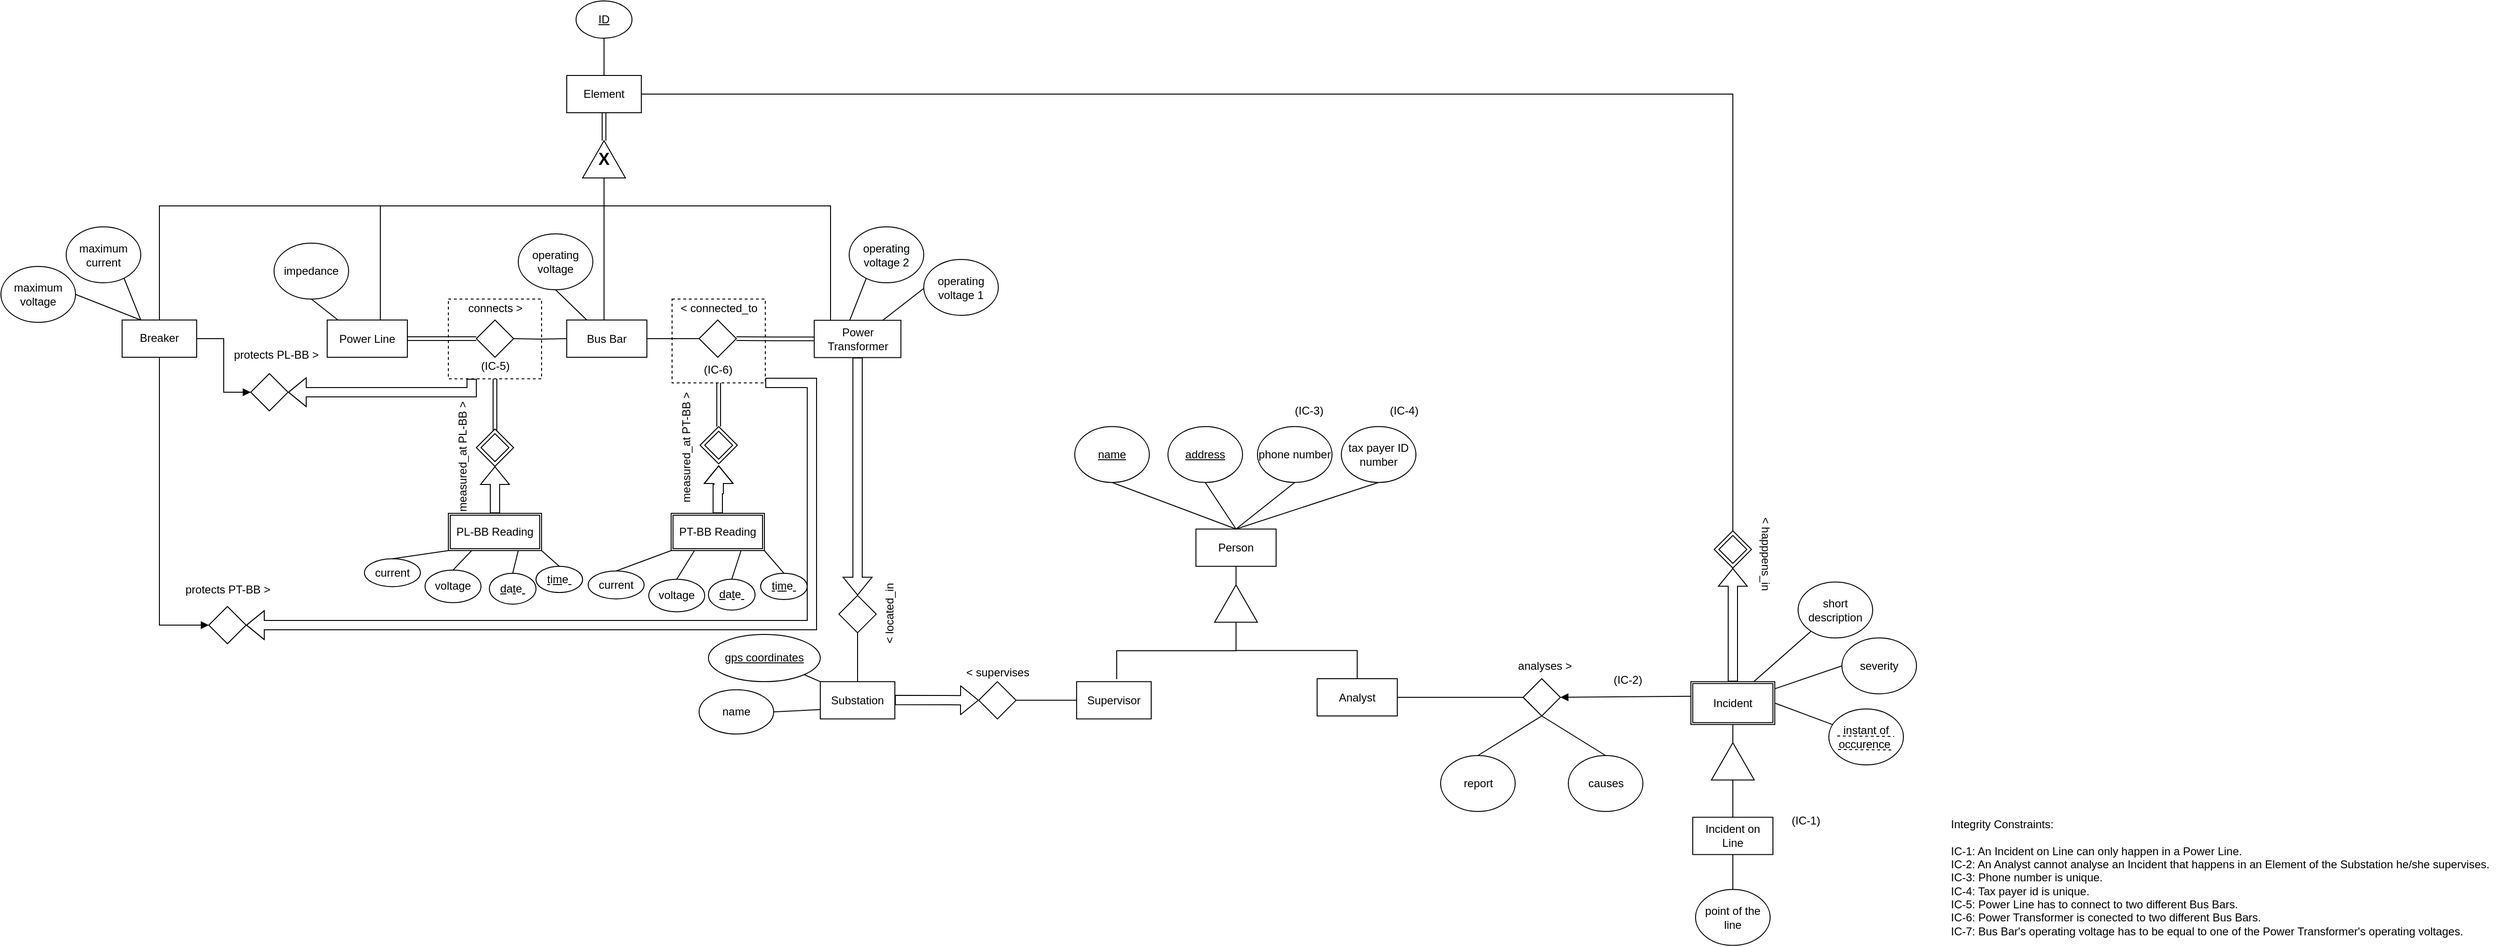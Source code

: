 <mxfile version="13.8.0" type="github">
  <diagram id="Y0KxQUBkyKEq2muDvGOm" name="Page-1">
    <mxGraphModel dx="1479" dy="364" grid="1" gridSize="10" guides="1" tooltips="1" connect="1" arrows="1" fold="1" page="1" pageScale="1" pageWidth="827" pageHeight="1169" math="0" shadow="0">
      <root>
        <mxCell id="0" />
        <mxCell id="1" parent="0" />
        <mxCell id="a2J0Nc1vYzjpuzIybUrS-55" value="" style="rounded=0;whiteSpace=wrap;html=1;dashed=1;fillColor=none;" parent="1" vertex="1">
          <mxGeometry x="230" y="380" width="100" height="85.62" as="geometry" />
        </mxCell>
        <mxCell id="a2J0Nc1vYzjpuzIybUrS-59" value="" style="rounded=0;whiteSpace=wrap;html=1;dashed=1;fillColor=none;" parent="1" vertex="1">
          <mxGeometry x="470" y="380" width="100" height="90" as="geometry" />
        </mxCell>
        <mxCell id="L2RW_gPPLHdNKHFFvyPd-22" style="edgeStyle=orthogonalEdgeStyle;rounded=0;orthogonalLoop=1;jettySize=auto;html=1;exitX=0.5;exitY=0;exitDx=0;exitDy=0;entryX=0;entryY=0.5;entryDx=0;entryDy=0;endArrow=none;endFill=0;" parent="1" source="L2RW_gPPLHdNKHFFvyPd-1" target="L2RW_gPPLHdNKHFFvyPd-8" edge="1">
          <mxGeometry relative="1" as="geometry">
            <Array as="points">
              <mxPoint x="157" y="403" />
              <mxPoint x="157" y="280" />
              <mxPoint x="397" y="280" />
            </Array>
          </mxGeometry>
        </mxCell>
        <mxCell id="VgiTeiBnJK4wXTCUt1GZ-3" style="rounded=0;orthogonalLoop=1;jettySize=auto;html=1;exitX=0.25;exitY=0;exitDx=0;exitDy=0;entryX=0.5;entryY=1;entryDx=0;entryDy=0;endArrow=none;endFill=0;" parent="1" source="a2J0Nc1vYzjpuzIybUrS-7" target="L2RW_gPPLHdNKHFFvyPd-5" edge="1">
          <mxGeometry relative="1" as="geometry">
            <mxPoint x="443.5" y="397.5" as="sourcePoint" />
          </mxGeometry>
        </mxCell>
        <mxCell id="L2RW_gPPLHdNKHFFvyPd-1" value="Power Line" style="rounded=0;whiteSpace=wrap;html=1;" parent="1" vertex="1">
          <mxGeometry x="100" y="402.5" width="86" height="40" as="geometry" />
        </mxCell>
        <mxCell id="L2RW_gPPLHdNKHFFvyPd-21" style="edgeStyle=orthogonalEdgeStyle;rounded=0;orthogonalLoop=1;jettySize=auto;html=1;exitX=0.5;exitY=0;exitDx=0;exitDy=0;entryX=0;entryY=0.5;entryDx=0;entryDy=0;endArrow=none;endFill=0;" parent="1" target="L2RW_gPPLHdNKHFFvyPd-8" edge="1">
          <mxGeometry relative="1" as="geometry">
            <Array as="points">
              <mxPoint x="397" y="405" />
            </Array>
            <mxPoint x="397" y="402.5" as="sourcePoint" />
          </mxGeometry>
        </mxCell>
        <mxCell id="L2RW_gPPLHdNKHFFvyPd-28" style="rounded=0;orthogonalLoop=1;jettySize=auto;html=1;exitX=0.136;exitY=0.004;exitDx=0;exitDy=0;entryX=0.5;entryY=1;entryDx=0;entryDy=0;endArrow=none;endFill=0;exitPerimeter=0;" parent="1" source="L2RW_gPPLHdNKHFFvyPd-1" target="L2RW_gPPLHdNKHFFvyPd-4" edge="1">
          <mxGeometry relative="1" as="geometry">
            <mxPoint x="127" y="402.49" as="sourcePoint" />
          </mxGeometry>
        </mxCell>
        <mxCell id="a2J0Nc1vYzjpuzIybUrS-54" style="edgeStyle=orthogonalEdgeStyle;rounded=0;orthogonalLoop=1;jettySize=auto;html=1;exitX=0;exitY=0.5;exitDx=0;exitDy=0;entryX=1;entryY=0.5;entryDx=0;entryDy=0;endArrow=none;endFill=0;startArrow=none;startFill=0;" parent="1" target="sUP068O2RiSsUyLgRWOE-22" edge="1">
          <mxGeometry relative="1" as="geometry">
            <mxPoint x="357" y="422.5" as="sourcePoint" />
          </mxGeometry>
        </mxCell>
        <mxCell id="L2RW_gPPLHdNKHFFvyPd-23" style="edgeStyle=orthogonalEdgeStyle;rounded=0;orthogonalLoop=1;jettySize=auto;html=1;entryX=0;entryY=0.5;entryDx=0;entryDy=0;endArrow=none;endFill=0;" parent="1" target="L2RW_gPPLHdNKHFFvyPd-8" edge="1">
          <mxGeometry relative="1" as="geometry">
            <Array as="points">
              <mxPoint x="640" y="403" />
              <mxPoint x="640" y="280" />
              <mxPoint x="397" y="280" />
            </Array>
            <mxPoint x="640" y="390" as="sourcePoint" />
          </mxGeometry>
        </mxCell>
        <mxCell id="L2RW_gPPLHdNKHFFvyPd-30" style="rounded=0;orthogonalLoop=1;jettySize=auto;html=1;exitX=0.5;exitY=1;exitDx=0;exitDy=0;entryX=0.5;entryY=0;entryDx=0;entryDy=0;endArrow=none;endFill=0;" parent="1" target="L2RW_gPPLHdNKHFFvyPd-6" edge="1">
          <mxGeometry relative="1" as="geometry">
            <mxPoint x="645" y="442.5" as="sourcePoint" />
          </mxGeometry>
        </mxCell>
        <mxCell id="L2RW_gPPLHdNKHFFvyPd-31" style="rounded=0;orthogonalLoop=1;jettySize=auto;html=1;exitX=0.5;exitY=1;exitDx=0;exitDy=0;entryX=0.5;entryY=0;entryDx=0;entryDy=0;endArrow=none;endFill=0;" parent="1" target="L2RW_gPPLHdNKHFFvyPd-7" edge="1">
          <mxGeometry relative="1" as="geometry">
            <mxPoint x="645" y="442.5" as="sourcePoint" />
          </mxGeometry>
        </mxCell>
        <mxCell id="L2RW_gPPLHdNKHFFvyPd-4" value="impedance" style="ellipse;whiteSpace=wrap;html=1;" parent="1" vertex="1">
          <mxGeometry x="43" y="320" width="80" height="60" as="geometry" />
        </mxCell>
        <mxCell id="L2RW_gPPLHdNKHFFvyPd-5" value="operating voltage" style="ellipse;whiteSpace=wrap;html=1;" parent="1" vertex="1">
          <mxGeometry x="305" y="310" width="80" height="60" as="geometry" />
        </mxCell>
        <mxCell id="L2RW_gPPLHdNKHFFvyPd-6" value="operating voltage 1" style="ellipse;whiteSpace=wrap;html=1;" parent="1" vertex="1">
          <mxGeometry x="740" y="337.5" width="80" height="60" as="geometry" />
        </mxCell>
        <mxCell id="L2RW_gPPLHdNKHFFvyPd-7" value="&lt;span style=&quot;color: rgb(0 , 0 , 0) ; font-family: &amp;#34;helvetica&amp;#34; ; font-size: 12px ; font-style: normal ; font-weight: 400 ; letter-spacing: normal ; text-align: center ; text-indent: 0px ; text-transform: none ; word-spacing: 0px ; background-color: rgb(248 , 249 , 250) ; display: inline ; float: none&quot;&gt;operating voltage 2&lt;br&gt;&lt;/span&gt;" style="ellipse;whiteSpace=wrap;html=1;" parent="1" vertex="1">
          <mxGeometry x="660" y="302.5" width="80" height="60" as="geometry" />
        </mxCell>
        <mxCell id="L2RW_gPPLHdNKHFFvyPd-25" style="edgeStyle=orthogonalEdgeStyle;rounded=0;orthogonalLoop=1;jettySize=auto;html=1;exitX=1;exitY=0.5;exitDx=0;exitDy=0;entryX=0.5;entryY=1;entryDx=0;entryDy=0;endArrow=none;endFill=0;shape=link;" parent="1" source="L2RW_gPPLHdNKHFFvyPd-8" target="L2RW_gPPLHdNKHFFvyPd-24" edge="1">
          <mxGeometry relative="1" as="geometry" />
        </mxCell>
        <mxCell id="L2RW_gPPLHdNKHFFvyPd-8" value="&lt;b&gt;&lt;font style=&quot;font-size: 18px&quot;&gt;X&lt;/font&gt;&lt;/b&gt;" style="triangle;whiteSpace=wrap;html=1;direction=north;" parent="1" vertex="1">
          <mxGeometry x="374" y="210" width="46" height="40" as="geometry" />
        </mxCell>
        <mxCell id="L2RW_gPPLHdNKHFFvyPd-27" style="edgeStyle=orthogonalEdgeStyle;rounded=0;orthogonalLoop=1;jettySize=auto;html=1;exitX=0.5;exitY=0;exitDx=0;exitDy=0;entryX=0.5;entryY=1;entryDx=0;entryDy=0;endArrow=none;endFill=0;" parent="1" source="L2RW_gPPLHdNKHFFvyPd-24" target="L2RW_gPPLHdNKHFFvyPd-26" edge="1">
          <mxGeometry relative="1" as="geometry" />
        </mxCell>
        <mxCell id="q2oULeBiIMyMmIxV7hVm-10" style="edgeStyle=orthogonalEdgeStyle;rounded=0;orthogonalLoop=1;jettySize=auto;html=1;endArrow=none;endFill=0;exitX=1;exitY=0.5;exitDx=0;exitDy=0;entryX=0.5;entryY=0;entryDx=0;entryDy=0;" parent="1" source="L2RW_gPPLHdNKHFFvyPd-24" target="i0ntEIKi_8kebWYaH0-n-48" edge="1">
          <mxGeometry relative="1" as="geometry">
            <mxPoint x="1608" y="590" as="targetPoint" />
            <mxPoint x="1255" y="50" as="sourcePoint" />
            <Array as="points">
              <mxPoint x="1608" y="160" />
            </Array>
          </mxGeometry>
        </mxCell>
        <mxCell id="L2RW_gPPLHdNKHFFvyPd-24" value="Element" style="rounded=0;whiteSpace=wrap;html=1;" parent="1" vertex="1">
          <mxGeometry x="357" y="140" width="80" height="40" as="geometry" />
        </mxCell>
        <mxCell id="L2RW_gPPLHdNKHFFvyPd-26" value="&lt;u&gt;ID&lt;/u&gt;" style="ellipse;whiteSpace=wrap;html=1;" parent="1" vertex="1">
          <mxGeometry x="367" y="60" width="60" height="40" as="geometry" />
        </mxCell>
        <mxCell id="L2RW_gPPLHdNKHFFvyPd-34" style="edgeStyle=orthogonalEdgeStyle;rounded=0;orthogonalLoop=1;jettySize=auto;html=1;exitX=0.5;exitY=0;exitDx=0;exitDy=0;entryX=0;entryY=0.5;entryDx=0;entryDy=0;endArrow=none;endFill=0;" parent="1" source="L2RW_gPPLHdNKHFFvyPd-32" target="L2RW_gPPLHdNKHFFvyPd-8" edge="1">
          <mxGeometry relative="1" as="geometry">
            <Array as="points">
              <mxPoint x="-80" y="280" />
              <mxPoint x="397" y="280" />
            </Array>
          </mxGeometry>
        </mxCell>
        <mxCell id="L2RW_gPPLHdNKHFFvyPd-32" value="Breaker" style="rounded=0;whiteSpace=wrap;html=1;" parent="1" vertex="1">
          <mxGeometry x="-120" y="402.49" width="80" height="40" as="geometry" />
        </mxCell>
        <mxCell id="L2RW_gPPLHdNKHFFvyPd-38" style="rounded=0;jumpStyle=none;orthogonalLoop=1;jettySize=auto;html=1;exitX=1;exitY=0.5;exitDx=0;exitDy=0;entryX=0.25;entryY=0;entryDx=0;entryDy=0;endArrow=none;endFill=0;" parent="1" source="L2RW_gPPLHdNKHFFvyPd-35" target="L2RW_gPPLHdNKHFFvyPd-32" edge="1">
          <mxGeometry relative="1" as="geometry" />
        </mxCell>
        <mxCell id="L2RW_gPPLHdNKHFFvyPd-35" value="maximum voltage" style="ellipse;whiteSpace=wrap;html=1;" parent="1" vertex="1">
          <mxGeometry x="-250" y="345" width="80" height="60" as="geometry" />
        </mxCell>
        <mxCell id="L2RW_gPPLHdNKHFFvyPd-37" style="orthogonalLoop=1;jettySize=auto;html=1;exitX=0.5;exitY=0;exitDx=0;exitDy=0;entryX=0.25;entryY=0;entryDx=0;entryDy=0;endArrow=none;endFill=0;jumpStyle=none;rounded=0;" parent="1" source="L2RW_gPPLHdNKHFFvyPd-36" target="L2RW_gPPLHdNKHFFvyPd-32" edge="1">
          <mxGeometry relative="1" as="geometry" />
        </mxCell>
        <mxCell id="L2RW_gPPLHdNKHFFvyPd-36" value="maximum current" style="ellipse;whiteSpace=wrap;html=1;" parent="1" vertex="1">
          <mxGeometry x="-180" y="302.5" width="80" height="60" as="geometry" />
        </mxCell>
        <mxCell id="a2J0Nc1vYzjpuzIybUrS-136" style="edgeStyle=none;rounded=0;jumpSize=10;orthogonalLoop=1;jettySize=auto;html=1;exitX=0;exitY=0.5;exitDx=0;exitDy=0;entryX=1;entryY=0.5;entryDx=0;entryDy=0;startArrow=none;startFill=0;endArrow=none;endFill=0;strokeWidth=1;fillColor=none;" parent="1" source="L2RW_gPPLHdNKHFFvyPd-39" target="L2RW_gPPLHdNKHFFvyPd-66" edge="1">
          <mxGeometry relative="1" as="geometry" />
        </mxCell>
        <mxCell id="L2RW_gPPLHdNKHFFvyPd-39" value="Supervisor" style="rounded=0;whiteSpace=wrap;html=1;" parent="1" vertex="1">
          <mxGeometry x="904" y="790.67" width="80" height="40" as="geometry" />
        </mxCell>
        <mxCell id="L2RW_gPPLHdNKHFFvyPd-42" value="Person" style="rounded=0;whiteSpace=wrap;html=1;" parent="1" vertex="1">
          <mxGeometry x="1032" y="626.87" width="86" height="40" as="geometry" />
        </mxCell>
        <mxCell id="L2RW_gPPLHdNKHFFvyPd-47" style="rounded=0;jumpStyle=none;orthogonalLoop=1;jettySize=auto;html=1;exitX=0.5;exitY=1;exitDx=0;exitDy=0;entryX=0.5;entryY=0;entryDx=0;entryDy=0;endArrow=none;endFill=0;" parent="1" source="L2RW_gPPLHdNKHFFvyPd-43" target="L2RW_gPPLHdNKHFFvyPd-42" edge="1">
          <mxGeometry relative="1" as="geometry" />
        </mxCell>
        <mxCell id="L2RW_gPPLHdNKHFFvyPd-43" value="&lt;u&gt;name&lt;/u&gt;" style="ellipse;whiteSpace=wrap;html=1;" parent="1" vertex="1">
          <mxGeometry x="902" y="516.87" width="80" height="60" as="geometry" />
        </mxCell>
        <mxCell id="L2RW_gPPLHdNKHFFvyPd-48" style="rounded=0;jumpStyle=none;orthogonalLoop=1;jettySize=auto;html=1;exitX=0.5;exitY=1;exitDx=0;exitDy=0;entryX=0.5;entryY=0;entryDx=0;entryDy=0;endArrow=none;endFill=0;" parent="1" source="L2RW_gPPLHdNKHFFvyPd-44" target="L2RW_gPPLHdNKHFFvyPd-42" edge="1">
          <mxGeometry relative="1" as="geometry" />
        </mxCell>
        <mxCell id="L2RW_gPPLHdNKHFFvyPd-44" value="&lt;u&gt;address&lt;/u&gt;" style="ellipse;whiteSpace=wrap;html=1;" parent="1" vertex="1">
          <mxGeometry x="1002" y="516.87" width="80" height="60" as="geometry" />
        </mxCell>
        <mxCell id="L2RW_gPPLHdNKHFFvyPd-50" style="rounded=0;jumpStyle=none;orthogonalLoop=1;jettySize=auto;html=1;exitX=0.5;exitY=1;exitDx=0;exitDy=0;entryX=0.5;entryY=0;entryDx=0;entryDy=0;endArrow=none;endFill=0;" parent="1" source="L2RW_gPPLHdNKHFFvyPd-45" target="L2RW_gPPLHdNKHFFvyPd-42" edge="1">
          <mxGeometry relative="1" as="geometry" />
        </mxCell>
        <mxCell id="L2RW_gPPLHdNKHFFvyPd-45" value="phone number" style="ellipse;whiteSpace=wrap;html=1;" parent="1" vertex="1">
          <mxGeometry x="1098" y="516.87" width="80" height="60" as="geometry" />
        </mxCell>
        <mxCell id="L2RW_gPPLHdNKHFFvyPd-51" style="rounded=0;jumpStyle=none;orthogonalLoop=1;jettySize=auto;html=1;exitX=0.5;exitY=1;exitDx=0;exitDy=0;entryX=0.5;entryY=0;entryDx=0;entryDy=0;endArrow=none;endFill=0;" parent="1" source="L2RW_gPPLHdNKHFFvyPd-46" target="L2RW_gPPLHdNKHFFvyPd-42" edge="1">
          <mxGeometry relative="1" as="geometry" />
        </mxCell>
        <mxCell id="L2RW_gPPLHdNKHFFvyPd-46" value="tax payer ID number" style="ellipse;whiteSpace=wrap;html=1;" parent="1" vertex="1">
          <mxGeometry x="1188" y="516.87" width="80" height="60" as="geometry" />
        </mxCell>
        <mxCell id="L2RW_gPPLHdNKHFFvyPd-60" style="edgeStyle=orthogonalEdgeStyle;rounded=0;jumpStyle=none;orthogonalLoop=1;jettySize=auto;html=1;entryX=0;entryY=0.5;entryDx=0;entryDy=0;endArrow=none;endFill=0;" parent="1" target="L2RW_gPPLHdNKHFFvyPd-59" edge="1">
          <mxGeometry relative="1" as="geometry">
            <mxPoint x="947" y="788" as="sourcePoint" />
            <Array as="points">
              <mxPoint x="947" y="787.5" />
              <mxPoint x="947" y="757.5" />
              <mxPoint x="1075" y="757.5" />
            </Array>
          </mxGeometry>
        </mxCell>
        <mxCell id="a2J0Nc1vYzjpuzIybUrS-153" style="edgeStyle=none;rounded=0;jumpSize=10;orthogonalLoop=1;jettySize=auto;html=1;exitX=1;exitY=0.5;exitDx=0;exitDy=0;entryX=0;entryY=0.5;entryDx=0;entryDy=0;startArrow=none;startFill=0;endArrow=none;endFill=0;strokeWidth=1;fillColor=none;" parent="1" source="L2RW_gPPLHdNKHFFvyPd-56" target="EDN94cZxPP0RlWnuWc6e-1" edge="1">
          <mxGeometry relative="1" as="geometry" />
        </mxCell>
        <mxCell id="L2RW_gPPLHdNKHFFvyPd-56" value="Analyst" style="rounded=0;whiteSpace=wrap;html=1;" parent="1" vertex="1">
          <mxGeometry x="1162" y="787.5" width="86" height="40" as="geometry" />
        </mxCell>
        <mxCell id="L2RW_gPPLHdNKHFFvyPd-62" style="edgeStyle=orthogonalEdgeStyle;rounded=0;jumpStyle=none;orthogonalLoop=1;jettySize=auto;html=1;exitX=0;exitY=0.5;exitDx=0;exitDy=0;entryX=0.5;entryY=0;entryDx=0;entryDy=0;endArrow=none;endFill=0;" parent="1" source="L2RW_gPPLHdNKHFFvyPd-59" target="L2RW_gPPLHdNKHFFvyPd-56" edge="1">
          <mxGeometry relative="1" as="geometry" />
        </mxCell>
        <mxCell id="L2RW_gPPLHdNKHFFvyPd-63" style="edgeStyle=orthogonalEdgeStyle;rounded=0;jumpStyle=none;orthogonalLoop=1;jettySize=auto;html=1;exitX=1;exitY=0.5;exitDx=0;exitDy=0;entryX=0.5;entryY=1;entryDx=0;entryDy=0;endArrow=none;endFill=0;" parent="1" source="L2RW_gPPLHdNKHFFvyPd-59" target="L2RW_gPPLHdNKHFFvyPd-42" edge="1">
          <mxGeometry relative="1" as="geometry" />
        </mxCell>
        <mxCell id="L2RW_gPPLHdNKHFFvyPd-59" value="" style="triangle;whiteSpace=wrap;html=1;direction=north;" parent="1" vertex="1">
          <mxGeometry x="1052" y="686.87" width="46" height="40" as="geometry" />
        </mxCell>
        <mxCell id="L2RW_gPPLHdNKHFFvyPd-66" value="" style="rhombus;whiteSpace=wrap;html=1;" parent="1" vertex="1">
          <mxGeometry x="799" y="790.67" width="40" height="40" as="geometry" />
        </mxCell>
        <mxCell id="a2J0Nc1vYzjpuzIybUrS-159" value="" style="edgeStyle=none;rounded=0;jumpSize=10;orthogonalLoop=1;jettySize=auto;html=1;startArrow=none;startFill=0;endArrow=none;endFill=0;strokeWidth=1;fillColor=none;exitX=0.75;exitY=0;exitDx=0;exitDy=0;" parent="1" source="dva9v5aQtzbPUR5y3_-g-8" target="q2oULeBiIMyMmIxV7hVm-17" edge="1">
          <mxGeometry relative="1" as="geometry">
            <mxPoint x="1631.831" y="786.25" as="sourcePoint" />
          </mxGeometry>
        </mxCell>
        <mxCell id="q2oULeBiIMyMmIxV7hVm-12" style="edgeStyle=orthogonalEdgeStyle;rounded=0;orthogonalLoop=1;jettySize=auto;html=1;endArrow=none;endFill=0;entryX=0.5;entryY=0;entryDx=0;entryDy=0;shape=flexArrow;startArrow=block;exitX=0.5;exitY=1;exitDx=0;exitDy=0;" parent="1" source="i0ntEIKi_8kebWYaH0-n-48" target="dva9v5aQtzbPUR5y3_-g-8" edge="1">
          <mxGeometry relative="1" as="geometry">
            <mxPoint x="1608.0" y="786.25" as="targetPoint" />
            <mxPoint x="1608" y="690" as="sourcePoint" />
          </mxGeometry>
        </mxCell>
        <mxCell id="q2oULeBiIMyMmIxV7hVm-13" value="&amp;lt; happpens_in" style="text;html=1;strokeColor=none;fillColor=none;align=center;verticalAlign=middle;whiteSpace=wrap;rounded=0;rotation=90;" parent="1" vertex="1">
          <mxGeometry x="1601" y="643.75" width="84" height="20" as="geometry" />
        </mxCell>
        <mxCell id="a2J0Nc1vYzjpuzIybUrS-158" value="" style="edgeStyle=none;rounded=0;jumpSize=10;orthogonalLoop=1;jettySize=auto;html=1;startArrow=none;startFill=0;endArrow=none;endFill=0;strokeWidth=1;fillColor=none;entryX=1;entryY=0.5;entryDx=0;entryDy=0;" parent="1" source="q2oULeBiIMyMmIxV7hVm-14" target="dva9v5aQtzbPUR5y3_-g-8" edge="1">
          <mxGeometry relative="1" as="geometry">
            <mxPoint x="1651" y="817.526" as="targetPoint" />
          </mxGeometry>
        </mxCell>
        <mxCell id="q2oULeBiIMyMmIxV7hVm-14" value="&lt;span&gt;i&lt;/span&gt;n&lt;span&gt;s&lt;/span&gt;t&lt;span&gt;a&lt;/span&gt;n&lt;span&gt;t&lt;/span&gt; &lt;span&gt;o&lt;/span&gt;f&lt;span&gt; &lt;/span&gt;o&lt;span&gt;c&lt;/span&gt;c&lt;span&gt;u&lt;/span&gt;r&lt;span&gt;e&lt;/span&gt;n&lt;span&gt;c&lt;/span&gt;e&lt;span&gt;&amp;nbsp;&lt;/span&gt;" style="ellipse;whiteSpace=wrap;html=1;fontStyle=0" parent="1" vertex="1">
          <mxGeometry x="1711" y="820" width="80" height="60" as="geometry" />
        </mxCell>
        <mxCell id="q2oULeBiIMyMmIxV7hVm-19" style="edgeStyle=none;rounded=0;orthogonalLoop=1;jettySize=auto;html=1;exitX=0;exitY=0.5;exitDx=0;exitDy=0;endArrow=none;endFill=0;" parent="1" source="q2oULeBiIMyMmIxV7hVm-16" target="dva9v5aQtzbPUR5y3_-g-8" edge="1">
          <mxGeometry relative="1" as="geometry">
            <mxPoint x="1651" y="806.25" as="targetPoint" />
          </mxGeometry>
        </mxCell>
        <mxCell id="q2oULeBiIMyMmIxV7hVm-16" value="severity" style="ellipse;whiteSpace=wrap;html=1;fontStyle=0" parent="1" vertex="1">
          <mxGeometry x="1725" y="743.75" width="80" height="60" as="geometry" />
        </mxCell>
        <mxCell id="q2oULeBiIMyMmIxV7hVm-17" value="short description" style="ellipse;whiteSpace=wrap;html=1;fontStyle=0" parent="1" vertex="1">
          <mxGeometry x="1678" y="683.75" width="80" height="60" as="geometry" />
        </mxCell>
        <mxCell id="EDN94cZxPP0RlWnuWc6e-15" style="edgeStyle=none;rounded=0;orthogonalLoop=1;jettySize=auto;html=1;exitX=0.5;exitY=0;exitDx=0;exitDy=0;entryX=0.5;entryY=1;entryDx=0;entryDy=0;startArrow=none;startFill=0;endArrow=none;endFill=0;" parent="1" source="EDN94cZxPP0RlWnuWc6e-12" target="EDN94cZxPP0RlWnuWc6e-1" edge="1">
          <mxGeometry relative="1" as="geometry">
            <mxPoint x="1403.0" y="827.5" as="targetPoint" />
          </mxGeometry>
        </mxCell>
        <mxCell id="EDN94cZxPP0RlWnuWc6e-12" value="causes" style="ellipse;whiteSpace=wrap;html=1;" parent="1" vertex="1">
          <mxGeometry x="1431.5" y="870" width="80" height="60" as="geometry" />
        </mxCell>
        <mxCell id="EDN94cZxPP0RlWnuWc6e-14" style="rounded=0;orthogonalLoop=1;jettySize=auto;html=1;exitX=0.5;exitY=0;exitDx=0;exitDy=0;entryX=0.5;entryY=1;entryDx=0;entryDy=0;startArrow=none;startFill=0;endArrow=none;endFill=0;" parent="1" source="EDN94cZxPP0RlWnuWc6e-13" target="EDN94cZxPP0RlWnuWc6e-1" edge="1">
          <mxGeometry relative="1" as="geometry">
            <mxPoint x="1403.0" y="827.5" as="targetPoint" />
          </mxGeometry>
        </mxCell>
        <mxCell id="EDN94cZxPP0RlWnuWc6e-13" value="report" style="ellipse;whiteSpace=wrap;html=1;" parent="1" vertex="1">
          <mxGeometry x="1294.5" y="870" width="80" height="60" as="geometry" />
        </mxCell>
        <mxCell id="sUP068O2RiSsUyLgRWOE-52" style="edgeStyle=orthogonalEdgeStyle;rounded=0;orthogonalLoop=1;jettySize=auto;html=1;exitX=1;exitY=0.5;exitDx=0;exitDy=0;entryX=0.5;entryY=1;entryDx=0;entryDy=0;endArrow=none;endFill=0;" parent="1" source="sUP068O2RiSsUyLgRWOE-51" target="dva9v5aQtzbPUR5y3_-g-8" edge="1">
          <mxGeometry relative="1" as="geometry">
            <Array as="points" />
            <mxPoint x="1608.0" y="826.25" as="targetPoint" />
          </mxGeometry>
        </mxCell>
        <mxCell id="sUP068O2RiSsUyLgRWOE-54" style="edgeStyle=orthogonalEdgeStyle;rounded=0;orthogonalLoop=1;jettySize=auto;html=1;exitX=0;exitY=0.5;exitDx=0;exitDy=0;entryX=0.5;entryY=0;entryDx=0;entryDy=0;endArrow=none;endFill=0;" parent="1" source="sUP068O2RiSsUyLgRWOE-51" target="sUP068O2RiSsUyLgRWOE-53" edge="1">
          <mxGeometry relative="1" as="geometry" />
        </mxCell>
        <mxCell id="sUP068O2RiSsUyLgRWOE-51" value="" style="triangle;whiteSpace=wrap;html=1;direction=north;" parent="1" vertex="1">
          <mxGeometry x="1585" y="856.25" width="46" height="40" as="geometry" />
        </mxCell>
        <mxCell id="sUP068O2RiSsUyLgRWOE-53" value="Incident on Line" style="rounded=0;whiteSpace=wrap;html=1;" parent="1" vertex="1">
          <mxGeometry x="1565" y="936.25" width="86" height="40" as="geometry" />
        </mxCell>
        <mxCell id="sUP068O2RiSsUyLgRWOE-56" style="edgeStyle=orthogonalEdgeStyle;rounded=0;orthogonalLoop=1;jettySize=auto;html=1;exitX=0.5;exitY=0;exitDx=0;exitDy=0;entryX=0.5;entryY=1;entryDx=0;entryDy=0;endArrow=none;endFill=0;" parent="1" source="sUP068O2RiSsUyLgRWOE-55" target="sUP068O2RiSsUyLgRWOE-53" edge="1">
          <mxGeometry relative="1" as="geometry" />
        </mxCell>
        <mxCell id="sUP068O2RiSsUyLgRWOE-55" value="point of the line" style="ellipse;whiteSpace=wrap;html=1;" parent="1" vertex="1">
          <mxGeometry x="1568" y="1013.75" width="80" height="60" as="geometry" />
        </mxCell>
        <mxCell id="i0ntEIKi_8kebWYaH0-n-35" style="edgeStyle=orthogonalEdgeStyle;shape=flexArrow;rounded=0;orthogonalLoop=1;jettySize=auto;html=1;exitX=0.5;exitY=1;exitDx=0;exitDy=0;entryX=0.5;entryY=0;entryDx=0;entryDy=0;startArrow=none;endArrow=block;endFill=0;startFill=0;" parent="1" source="a2J0Nc1vYzjpuzIybUrS-5" target="a2J0Nc1vYzjpuzIybUrS-93" edge="1">
          <mxGeometry relative="1" as="geometry" />
        </mxCell>
        <mxCell id="ZZck1GwxrWhiUM9QQnXZ-2" style="edgeStyle=orthogonalEdgeStyle;rounded=0;orthogonalLoop=1;jettySize=auto;html=1;exitX=0;exitY=0.5;exitDx=0;exitDy=0;entryX=1;entryY=0.5;entryDx=0;entryDy=0;endArrow=block;endFill=1;shape=link;" edge="1" parent="1" source="a2J0Nc1vYzjpuzIybUrS-5" target="a2J0Nc1vYzjpuzIybUrS-8">
          <mxGeometry relative="1" as="geometry" />
        </mxCell>
        <mxCell id="a2J0Nc1vYzjpuzIybUrS-5" value="Power Transformer" style="rounded=0;whiteSpace=wrap;html=1;" parent="1" vertex="1">
          <mxGeometry x="622.5" y="402.81" width="93" height="40" as="geometry" />
        </mxCell>
        <mxCell id="a2J0Nc1vYzjpuzIybUrS-6" style="edgeStyle=orthogonalEdgeStyle;rounded=0;jumpStyle=none;orthogonalLoop=1;jettySize=auto;html=1;exitX=1;exitY=0.5;exitDx=0;exitDy=0;entryX=0;entryY=0.5;entryDx=0;entryDy=0;endArrow=none;endFill=0;" parent="1" source="a2J0Nc1vYzjpuzIybUrS-7" target="a2J0Nc1vYzjpuzIybUrS-8" edge="1">
          <mxGeometry relative="1" as="geometry" />
        </mxCell>
        <mxCell id="a2J0Nc1vYzjpuzIybUrS-7" value="Bus Bar" style="rounded=0;whiteSpace=wrap;html=1;" parent="1" vertex="1">
          <mxGeometry x="357" y="402.5" width="86" height="40" as="geometry" />
        </mxCell>
        <mxCell id="a2J0Nc1vYzjpuzIybUrS-8" value="" style="rhombus;whiteSpace=wrap;html=1;" parent="1" vertex="1">
          <mxGeometry x="499" y="402.5" width="40" height="40" as="geometry" />
        </mxCell>
        <mxCell id="sUP068O2RiSsUyLgRWOE-22" value="" style="rhombus;whiteSpace=wrap;html=1;verticalAlign=top;" parent="1" vertex="1">
          <mxGeometry x="260" y="402.5" width="40" height="40" as="geometry" />
        </mxCell>
        <mxCell id="a2J0Nc1vYzjpuzIybUrS-56" value="connects &amp;gt;" style="text;html=1;align=center;verticalAlign=middle;resizable=0;points=[];autosize=1;" parent="1" vertex="1">
          <mxGeometry x="245" y="380" width="70" height="20" as="geometry" />
        </mxCell>
        <mxCell id="7febHckpT6x9cNdqsE0F-14" style="edgeStyle=orthogonalEdgeStyle;rounded=0;orthogonalLoop=1;jettySize=auto;html=1;exitX=0.5;exitY=1;exitDx=0;exitDy=0;entryX=0.5;entryY=0;entryDx=0;entryDy=0;shape=link;" parent="1" source="a2J0Nc1vYzjpuzIybUrS-55" target="KIF1mdX3ea5FJy20ws_q-3" edge="1">
          <mxGeometry relative="1" as="geometry">
            <mxPoint x="280" y="524.01" as="targetPoint" />
          </mxGeometry>
        </mxCell>
        <mxCell id="a2J0Nc1vYzjpuzIybUrS-72" value="&amp;lt; connected_to" style="text;html=1;align=center;verticalAlign=middle;resizable=0;points=[];autosize=1;" parent="1" vertex="1">
          <mxGeometry x="470" y="380" width="100" height="20" as="geometry" />
        </mxCell>
        <mxCell id="a2J0Nc1vYzjpuzIybUrS-87" value="" style="shape=link;endArrow=classic;html=1;strokeWidth=1;fillColor=none;exitX=1;exitY=0.5;exitDx=0;exitDy=0;" parent="1" edge="1" source="L2RW_gPPLHdNKHFFvyPd-1">
          <mxGeometry width="50" height="50" relative="1" as="geometry">
            <mxPoint x="190" y="423" as="sourcePoint" />
            <mxPoint x="260" y="422.5" as="targetPoint" />
          </mxGeometry>
        </mxCell>
        <mxCell id="a2J0Nc1vYzjpuzIybUrS-127" style="edgeStyle=none;rounded=0;jumpSize=10;orthogonalLoop=1;jettySize=auto;html=1;exitX=0;exitY=0;exitDx=0;exitDy=0;startArrow=none;startFill=0;endArrow=none;endFill=0;strokeWidth=1;fillColor=none;entryX=1;entryY=1;entryDx=0;entryDy=0;" parent="1" source="a2J0Nc1vYzjpuzIybUrS-88" target="a2J0Nc1vYzjpuzIybUrS-128" edge="1">
          <mxGeometry relative="1" as="geometry">
            <mxPoint x="759" y="770.67" as="targetPoint" />
          </mxGeometry>
        </mxCell>
        <mxCell id="a2J0Nc1vYzjpuzIybUrS-129" style="edgeStyle=none;rounded=0;jumpSize=10;orthogonalLoop=1;jettySize=auto;html=1;exitX=0;exitY=0.75;exitDx=0;exitDy=0;startArrow=none;startFill=0;endArrow=none;endFill=0;strokeWidth=1;fillColor=none;entryX=1;entryY=0.5;entryDx=0;entryDy=0;" parent="1" source="a2J0Nc1vYzjpuzIybUrS-88" target="a2J0Nc1vYzjpuzIybUrS-130" edge="1">
          <mxGeometry relative="1" as="geometry">
            <mxPoint x="769" y="821.003" as="targetPoint" />
          </mxGeometry>
        </mxCell>
        <mxCell id="a2J0Nc1vYzjpuzIybUrS-88" value="Substation" style="rounded=0;whiteSpace=wrap;html=1;" parent="1" vertex="1">
          <mxGeometry x="629" y="790.67" width="80" height="40" as="geometry" />
        </mxCell>
        <mxCell id="a2J0Nc1vYzjpuzIybUrS-94" style="edgeStyle=orthogonalEdgeStyle;rounded=0;jumpSize=10;orthogonalLoop=1;jettySize=auto;html=1;exitX=0.5;exitY=1;exitDx=0;exitDy=0;entryX=0.5;entryY=0;entryDx=0;entryDy=0;startArrow=none;startFill=0;endArrow=none;endFill=0;strokeWidth=1;fillColor=none;" parent="1" source="a2J0Nc1vYzjpuzIybUrS-93" target="a2J0Nc1vYzjpuzIybUrS-88" edge="1">
          <mxGeometry relative="1" as="geometry" />
        </mxCell>
        <mxCell id="a2J0Nc1vYzjpuzIybUrS-93" value="" style="rhombus;whiteSpace=wrap;html=1;" parent="1" vertex="1">
          <mxGeometry x="649" y="698.17" width="40" height="40" as="geometry" />
        </mxCell>
        <mxCell id="a2J0Nc1vYzjpuzIybUrS-101" style="edgeStyle=orthogonalEdgeStyle;rounded=0;jumpSize=10;orthogonalLoop=1;jettySize=auto;html=1;exitX=0.5;exitY=0;exitDx=0;exitDy=0;startArrow=none;startFill=0;endArrow=none;endFill=0;strokeWidth=1;fillColor=none;shape=link;entryX=0.5;entryY=1;entryDx=0;entryDy=0;" parent="1" source="i0ntEIKi_8kebWYaH0-n-26" target="a2J0Nc1vYzjpuzIybUrS-59" edge="1">
          <mxGeometry relative="1" as="geometry">
            <mxPoint x="490" y="480" as="targetPoint" />
            <mxPoint x="520" y="524.01" as="sourcePoint" />
          </mxGeometry>
        </mxCell>
        <mxCell id="a2J0Nc1vYzjpuzIybUrS-110" value="measured_at PL-BB &amp;gt;" style="text;html=1;align=center;verticalAlign=middle;resizable=0;points=[];autosize=1;rotation=270;" parent="1" vertex="1">
          <mxGeometry x="180" y="539.5" width="130" height="20" as="geometry" />
        </mxCell>
        <mxCell id="a2J0Nc1vYzjpuzIybUrS-113" style="rounded=0;jumpSize=10;orthogonalLoop=1;jettySize=auto;html=1;exitX=0.5;exitY=0;exitDx=0;exitDy=0;startArrow=none;startFill=0;endArrow=none;endFill=0;strokeWidth=1;fillColor=none;entryX=0;entryY=1;entryDx=0;entryDy=0;" parent="1" source="a2J0Nc1vYzjpuzIybUrS-112" target="a2J0Nc1vYzjpuzIybUrS-121" edge="1">
          <mxGeometry relative="1" as="geometry">
            <mxPoint x="176" y="647.13" as="targetPoint" />
          </mxGeometry>
        </mxCell>
        <mxCell id="a2J0Nc1vYzjpuzIybUrS-112" value="current" style="ellipse;whiteSpace=wrap;html=1;fillColor=none;" parent="1" vertex="1">
          <mxGeometry x="140" y="658.75" width="60" height="30" as="geometry" />
        </mxCell>
        <mxCell id="a2J0Nc1vYzjpuzIybUrS-118" style="edgeStyle=none;rounded=0;jumpSize=10;orthogonalLoop=1;jettySize=auto;html=1;exitX=0.5;exitY=0;exitDx=0;exitDy=0;startArrow=none;startFill=0;endArrow=none;endFill=0;strokeWidth=1;fillColor=none;entryX=0.25;entryY=1;entryDx=0;entryDy=0;" parent="1" source="a2J0Nc1vYzjpuzIybUrS-117" target="a2J0Nc1vYzjpuzIybUrS-121" edge="1">
          <mxGeometry relative="1" as="geometry">
            <mxPoint x="212" y="647.14" as="targetPoint" />
          </mxGeometry>
        </mxCell>
        <mxCell id="a2J0Nc1vYzjpuzIybUrS-117" value="voltage" style="ellipse;whiteSpace=wrap;html=1;fillColor=none;" parent="1" vertex="1">
          <mxGeometry x="205" y="670.93" width="60" height="35" as="geometry" />
        </mxCell>
        <mxCell id="a2J0Nc1vYzjpuzIybUrS-122" style="edgeStyle=none;rounded=0;jumpSize=10;orthogonalLoop=1;jettySize=auto;html=1;exitX=0.75;exitY=1;exitDx=0;exitDy=0;entryX=0.5;entryY=0;entryDx=0;entryDy=0;startArrow=none;startFill=0;endArrow=none;endFill=0;strokeWidth=1;fillColor=none;" parent="1" source="a2J0Nc1vYzjpuzIybUrS-121" target="HleIgmeVltsVrSch5Aos-1" edge="1">
          <mxGeometry relative="1" as="geometry">
            <mxPoint x="249" y="670.63" as="targetPoint" />
          </mxGeometry>
        </mxCell>
        <mxCell id="a2J0Nc1vYzjpuzIybUrS-125" style="edgeStyle=none;rounded=0;jumpSize=10;orthogonalLoop=1;jettySize=auto;html=1;exitX=1;exitY=1;exitDx=0;exitDy=0;entryX=0.5;entryY=0;entryDx=0;entryDy=0;startArrow=none;startFill=0;endArrow=none;endFill=0;strokeWidth=1;fillColor=none;" parent="1" source="a2J0Nc1vYzjpuzIybUrS-121" target="a2J0Nc1vYzjpuzIybUrS-124" edge="1">
          <mxGeometry relative="1" as="geometry">
            <mxPoint x="317.15" y="677.02" as="targetPoint" />
          </mxGeometry>
        </mxCell>
        <mxCell id="a2J0Nc1vYzjpuzIybUrS-121" value="PL-BB Reading" style="shape=ext;double=1;rounded=0;whiteSpace=wrap;html=1;" parent="1" vertex="1">
          <mxGeometry x="230" y="610" width="100" height="40" as="geometry" />
        </mxCell>
        <mxCell id="a2J0Nc1vYzjpuzIybUrS-124" value="&lt;u&gt;t&lt;/u&gt;i&lt;u&gt;m&lt;/u&gt;e&lt;u&gt;&amp;nbsp;&lt;/u&gt;" style="ellipse;whiteSpace=wrap;html=1;fillColor=none;fontStyle=0" parent="1" vertex="1">
          <mxGeometry x="324" y="666.87" width="50" height="28.17" as="geometry" />
        </mxCell>
        <mxCell id="a2J0Nc1vYzjpuzIybUrS-126" value="&amp;lt; located_in" style="text;html=1;align=center;verticalAlign=middle;resizable=0;points=[];autosize=1;rotation=-90;" parent="1" vertex="1">
          <mxGeometry x="663.5" y="708.17" width="80" height="20" as="geometry" />
        </mxCell>
        <mxCell id="a2J0Nc1vYzjpuzIybUrS-128" value="&lt;span&gt;gps coordinates&lt;/span&gt;" style="ellipse;whiteSpace=wrap;html=1;fillColor=none;fontStyle=4" parent="1" vertex="1">
          <mxGeometry x="509" y="740" width="120" height="50.67" as="geometry" />
        </mxCell>
        <mxCell id="a2J0Nc1vYzjpuzIybUrS-130" value="name" style="ellipse;whiteSpace=wrap;html=1;fillColor=none;fontStyle=0" parent="1" vertex="1">
          <mxGeometry x="499" y="799.42" width="80" height="47.5" as="geometry" />
        </mxCell>
        <mxCell id="a2J0Nc1vYzjpuzIybUrS-133" value="" style="shape=flexArrow;endArrow=classic;html=1;strokeWidth=1;fillColor=none;entryX=0;entryY=0.5;entryDx=0;entryDy=0;" parent="1" target="L2RW_gPPLHdNKHFFvyPd-66" edge="1">
          <mxGeometry width="50" height="50" relative="1" as="geometry">
            <mxPoint x="709" y="810.38" as="sourcePoint" />
            <mxPoint x="769" y="810.56" as="targetPoint" />
          </mxGeometry>
        </mxCell>
        <mxCell id="a2J0Nc1vYzjpuzIybUrS-135" value="&amp;lt; supervises" style="text;html=1;align=center;verticalAlign=middle;resizable=0;points=[];autosize=1;" parent="1" vertex="1">
          <mxGeometry x="779" y="770.67" width="80" height="20" as="geometry" />
        </mxCell>
        <mxCell id="a2J0Nc1vYzjpuzIybUrS-160" style="edgeStyle=none;rounded=0;jumpSize=10;orthogonalLoop=1;jettySize=auto;html=1;startArrow=block;startFill=1;endArrow=none;endFill=0;strokeWidth=1;fillColor=none;entryX=0.001;entryY=0.341;entryDx=0;entryDy=0;entryPerimeter=0;exitX=1;exitY=0.5;exitDx=0;exitDy=0;" parent="1" source="EDN94cZxPP0RlWnuWc6e-1" target="dva9v5aQtzbPUR5y3_-g-8" edge="1">
          <mxGeometry relative="1" as="geometry">
            <mxPoint x="1563" y="805" as="targetPoint" />
          </mxGeometry>
        </mxCell>
        <mxCell id="cv97ledu6ouqQ9UIFpWF-10" style="edgeStyle=orthogonalEdgeStyle;rounded=0;orthogonalLoop=1;jettySize=auto;html=1;exitX=0;exitY=0.5;exitDx=0;exitDy=0;entryX=1;entryY=0.5;entryDx=0;entryDy=0;startArrow=block;startFill=1;endArrow=none;endFill=0;" parent="1" source="cv97ledu6ouqQ9UIFpWF-8" target="L2RW_gPPLHdNKHFFvyPd-32" edge="1">
          <mxGeometry relative="1" as="geometry" />
        </mxCell>
        <mxCell id="cv97ledu6ouqQ9UIFpWF-25" style="edgeStyle=orthogonalEdgeStyle;shape=flexArrow;rounded=0;orthogonalLoop=1;jettySize=auto;html=1;exitX=1;exitY=0.5;exitDx=0;exitDy=0;entryX=0.25;entryY=1;entryDx=0;entryDy=0;startArrow=block;startFill=1;endArrow=none;endFill=0;" parent="1" source="cv97ledu6ouqQ9UIFpWF-8" target="a2J0Nc1vYzjpuzIybUrS-55" edge="1">
          <mxGeometry relative="1" as="geometry">
            <Array as="points">
              <mxPoint x="255" y="480" />
            </Array>
          </mxGeometry>
        </mxCell>
        <mxCell id="cv97ledu6ouqQ9UIFpWF-8" value="" style="rhombus;whiteSpace=wrap;html=1;" parent="1" vertex="1">
          <mxGeometry x="18" y="460" width="40" height="40" as="geometry" />
        </mxCell>
        <mxCell id="EDN94cZxPP0RlWnuWc6e-4" value="analyses &amp;gt;" style="text;html=1;strokeColor=none;fillColor=none;align=center;verticalAlign=middle;whiteSpace=wrap;rounded=0;" parent="1" vertex="1">
          <mxGeometry x="1373" y="763.75" width="67" height="20" as="geometry" />
        </mxCell>
        <mxCell id="cv97ledu6ouqQ9UIFpWF-21" style="edgeStyle=orthogonalEdgeStyle;rounded=0;orthogonalLoop=1;jettySize=auto;html=1;exitX=0;exitY=0.5;exitDx=0;exitDy=0;startArrow=block;startFill=1;endArrow=none;endFill=0;entryX=0.5;entryY=1;entryDx=0;entryDy=0;" parent="1" source="cv97ledu6ouqQ9UIFpWF-17" target="L2RW_gPPLHdNKHFFvyPd-32" edge="1">
          <mxGeometry relative="1" as="geometry">
            <mxPoint x="-40" y="540" as="targetPoint" />
          </mxGeometry>
        </mxCell>
        <mxCell id="Oql_5mqSsc3SmcIrE4aq-3" style="edgeStyle=orthogonalEdgeStyle;rounded=0;orthogonalLoop=1;jettySize=auto;html=1;exitX=1;exitY=0.5;exitDx=0;exitDy=0;shape=flexArrow;endArrow=none;endFill=0;startArrow=block;" parent="1" source="cv97ledu6ouqQ9UIFpWF-17" edge="1">
          <mxGeometry relative="1" as="geometry">
            <mxPoint x="570" y="470" as="targetPoint" />
            <Array as="points">
              <mxPoint x="620" y="730" />
              <mxPoint x="620" y="470" />
            </Array>
          </mxGeometry>
        </mxCell>
        <mxCell id="cv97ledu6ouqQ9UIFpWF-17" value="" style="rhombus;whiteSpace=wrap;html=1;" parent="1" vertex="1">
          <mxGeometry x="-27" y="710" width="40" height="40" as="geometry" />
        </mxCell>
        <mxCell id="cv97ledu6ouqQ9UIFpWF-18" value="protects PL-BB &amp;gt;" style="text;html=1;align=center;verticalAlign=middle;resizable=0;points=[];autosize=1;" parent="1" vertex="1">
          <mxGeometry x="-10" y="430" width="110" height="20" as="geometry" />
        </mxCell>
        <mxCell id="cv97ledu6ouqQ9UIFpWF-23" value="protects PT-BB &amp;gt;" style="text;html=1;align=center;verticalAlign=middle;resizable=0;points=[];autosize=1;" parent="1" vertex="1">
          <mxGeometry x="-62" y="681.87" width="110" height="20" as="geometry" />
        </mxCell>
        <mxCell id="HleIgmeVltsVrSch5Aos-1" value="&lt;u&gt;d&lt;/u&gt;a&lt;u&gt;t&lt;/u&gt;e&lt;u&gt;&amp;nbsp;&lt;/u&gt;" style="ellipse;whiteSpace=wrap;html=1;" parent="1" vertex="1">
          <mxGeometry x="274" y="674.35" width="50" height="33.13" as="geometry" />
        </mxCell>
        <mxCell id="dva9v5aQtzbPUR5y3_-g-6" value="(IC-1)" style="text;html=1;align=center;verticalAlign=middle;resizable=0;points=[];autosize=1;" parent="1" vertex="1">
          <mxGeometry x="1661" y="930" width="50" height="20" as="geometry" />
        </mxCell>
        <mxCell id="dva9v5aQtzbPUR5y3_-g-8" value="Incident" style="shape=ext;double=1;rounded=0;whiteSpace=wrap;html=1;" parent="1" vertex="1">
          <mxGeometry x="1563" y="790.67" width="90" height="45.99" as="geometry" />
        </mxCell>
        <mxCell id="dva9v5aQtzbPUR5y3_-g-10" value="&lt;span style=&quot;text-align: center&quot;&gt;Integrity Constraints:&lt;br&gt;&lt;/span&gt;&lt;br&gt;IC-1: An Incident on Line can only happen in a Power Line.&lt;br&gt;&lt;div&gt;&lt;span&gt;IC-2: An Analyst cannot analyse an Incident that happens in an Element of the Substation he/she supervises.&lt;/span&gt;&lt;/div&gt;&lt;div&gt;&lt;span style=&quot;text-align: center&quot;&gt;IC-3: Phone number is unique.&lt;/span&gt;&lt;span&gt;&lt;br&gt;&lt;/span&gt;&lt;/div&gt;&lt;div&gt;&lt;span style=&quot;text-align: center&quot;&gt;IC-4: Tax payer id is unique.&lt;/span&gt;&lt;span style=&quot;text-align: center&quot;&gt;&lt;br&gt;&lt;/span&gt;&lt;/div&gt;&lt;div&gt;&lt;span style=&quot;text-align: center&quot;&gt;IC-5: Power Line has to connect to two different Bus Bars.&lt;/span&gt;&lt;span style=&quot;text-align: center&quot;&gt;&lt;br&gt;&lt;/span&gt;&lt;/div&gt;&lt;div&gt;&lt;span style=&quot;text-align: center&quot;&gt;IC-6: Power Transformer is conected to two different Bus Bars.&lt;/span&gt;&lt;span style=&quot;text-align: center&quot;&gt;&lt;br&gt;&lt;/span&gt;&lt;/div&gt;&lt;div&gt;&lt;span style=&quot;text-align: center&quot;&gt;IC-7: Bus Bar&#39;s operating voltage has to be equal to one of the Power Transformer&#39;s operating voltages.&lt;/span&gt;&lt;span style=&quot;text-align: center&quot;&gt;&lt;br&gt;&lt;/span&gt;&lt;/div&gt;" style="text;html=1;align=left;verticalAlign=middle;resizable=0;points=[];autosize=1;" parent="1" vertex="1">
          <mxGeometry x="1840" y="936.25" width="590" height="130" as="geometry" />
        </mxCell>
        <mxCell id="7febHckpT6x9cNdqsE0F-2" value="(IC-3)" style="text;html=1;align=center;verticalAlign=middle;resizable=0;points=[];autosize=1;" parent="1" vertex="1">
          <mxGeometry x="1128" y="490" width="50" height="20" as="geometry" />
        </mxCell>
        <mxCell id="7febHckpT6x9cNdqsE0F-3" value="(IC-4)" style="text;html=1;align=center;verticalAlign=middle;resizable=0;points=[];autosize=1;" parent="1" vertex="1">
          <mxGeometry x="1230" y="490" width="50" height="20" as="geometry" />
        </mxCell>
        <mxCell id="7febHckpT6x9cNdqsE0F-7" value="(IC-5)" style="text;html=1;align=center;verticalAlign=middle;resizable=0;points=[];autosize=1;" parent="1" vertex="1">
          <mxGeometry x="255" y="442.49" width="50" height="20" as="geometry" />
        </mxCell>
        <mxCell id="7febHckpT6x9cNdqsE0F-8" value="(IC-6)" style="text;html=1;align=center;verticalAlign=middle;resizable=0;points=[];autosize=1;" parent="1" vertex="1">
          <mxGeometry x="494" y="445.62" width="50" height="20" as="geometry" />
        </mxCell>
        <mxCell id="KIF1mdX3ea5FJy20ws_q-5" value="" style="group" parent="1" vertex="1" connectable="0">
          <mxGeometry x="260" y="519.5" width="40" height="40" as="geometry" />
        </mxCell>
        <mxCell id="KIF1mdX3ea5FJy20ws_q-4" value="" style="group" parent="KIF1mdX3ea5FJy20ws_q-5" vertex="1" connectable="0">
          <mxGeometry width="40" height="40" as="geometry" />
        </mxCell>
        <mxCell id="KIF1mdX3ea5FJy20ws_q-2" value="" style="rhombus;whiteSpace=wrap;html=1;" parent="KIF1mdX3ea5FJy20ws_q-4" vertex="1">
          <mxGeometry width="40" height="40" as="geometry" />
        </mxCell>
        <mxCell id="KIF1mdX3ea5FJy20ws_q-3" value="" style="rhombus;whiteSpace=wrap;html=1;" parent="KIF1mdX3ea5FJy20ws_q-4" vertex="1">
          <mxGeometry x="5" y="5" width="30" height="30" as="geometry" />
        </mxCell>
        <mxCell id="i0ntEIKi_8kebWYaH0-n-15" style="rounded=0;jumpSize=10;orthogonalLoop=1;jettySize=auto;html=1;exitX=0.5;exitY=0;exitDx=0;exitDy=0;startArrow=none;startFill=0;endArrow=none;endFill=0;strokeWidth=1;fillColor=none;entryX=0;entryY=1;entryDx=0;entryDy=0;" parent="1" source="i0ntEIKi_8kebWYaH0-n-16" target="i0ntEIKi_8kebWYaH0-n-21" edge="1">
          <mxGeometry relative="1" as="geometry">
            <mxPoint x="416" y="656.92" as="targetPoint" />
          </mxGeometry>
        </mxCell>
        <mxCell id="i0ntEIKi_8kebWYaH0-n-16" value="current" style="ellipse;whiteSpace=wrap;html=1;fillColor=none;" parent="1" vertex="1">
          <mxGeometry x="380" y="671.87" width="60" height="30" as="geometry" />
        </mxCell>
        <mxCell id="i0ntEIKi_8kebWYaH0-n-17" style="edgeStyle=none;rounded=0;jumpSize=10;orthogonalLoop=1;jettySize=auto;html=1;exitX=0.5;exitY=0;exitDx=0;exitDy=0;startArrow=none;startFill=0;endArrow=none;endFill=0;strokeWidth=1;fillColor=none;entryX=0.25;entryY=1;entryDx=0;entryDy=0;" parent="1" source="i0ntEIKi_8kebWYaH0-n-18" target="i0ntEIKi_8kebWYaH0-n-21" edge="1">
          <mxGeometry relative="1" as="geometry">
            <mxPoint x="452" y="656.93" as="targetPoint" />
          </mxGeometry>
        </mxCell>
        <mxCell id="i0ntEIKi_8kebWYaH0-n-18" value="voltage" style="ellipse;whiteSpace=wrap;html=1;fillColor=none;" parent="1" vertex="1">
          <mxGeometry x="445" y="680.72" width="60" height="35" as="geometry" />
        </mxCell>
        <mxCell id="i0ntEIKi_8kebWYaH0-n-19" style="edgeStyle=none;rounded=0;jumpSize=10;orthogonalLoop=1;jettySize=auto;html=1;exitX=0.75;exitY=1;exitDx=0;exitDy=0;entryX=0.5;entryY=0;entryDx=0;entryDy=0;startArrow=none;startFill=0;endArrow=none;endFill=0;strokeWidth=1;fillColor=none;" parent="1" source="i0ntEIKi_8kebWYaH0-n-21" target="i0ntEIKi_8kebWYaH0-n-23" edge="1">
          <mxGeometry relative="1" as="geometry">
            <mxPoint x="489" y="680.42" as="targetPoint" />
          </mxGeometry>
        </mxCell>
        <mxCell id="i0ntEIKi_8kebWYaH0-n-20" style="edgeStyle=none;rounded=0;jumpSize=10;orthogonalLoop=1;jettySize=auto;html=1;exitX=1;exitY=1;exitDx=0;exitDy=0;entryX=0.5;entryY=0;entryDx=0;entryDy=0;startArrow=none;startFill=0;endArrow=none;endFill=0;strokeWidth=1;fillColor=none;" parent="1" source="i0ntEIKi_8kebWYaH0-n-21" target="i0ntEIKi_8kebWYaH0-n-22" edge="1">
          <mxGeometry relative="1" as="geometry">
            <mxPoint x="557.15" y="686.81" as="targetPoint" />
          </mxGeometry>
        </mxCell>
        <mxCell id="i0ntEIKi_8kebWYaH0-n-21" value="PT-BB Reading" style="shape=ext;double=1;rounded=0;whiteSpace=wrap;html=1;" parent="1" vertex="1">
          <mxGeometry x="469" y="610" width="100" height="40" as="geometry" />
        </mxCell>
        <mxCell id="i0ntEIKi_8kebWYaH0-n-22" value="&lt;u&gt;t&lt;/u&gt;i&lt;u&gt;m&lt;/u&gt;e&lt;u&gt;&amp;nbsp;&lt;/u&gt;" style="ellipse;whiteSpace=wrap;html=1;fillColor=none;fontStyle=0" parent="1" vertex="1">
          <mxGeometry x="565" y="674.35" width="50" height="28.17" as="geometry" />
        </mxCell>
        <mxCell id="i0ntEIKi_8kebWYaH0-n-23" value="&lt;u&gt;d&lt;/u&gt;a&lt;u&gt;t&lt;/u&gt;e&lt;u&gt;&amp;nbsp;&lt;/u&gt;" style="ellipse;whiteSpace=wrap;html=1;" parent="1" vertex="1">
          <mxGeometry x="509" y="680.72" width="50" height="33.13" as="geometry" />
        </mxCell>
        <mxCell id="i0ntEIKi_8kebWYaH0-n-24" value="" style="group" parent="1" vertex="1" connectable="0">
          <mxGeometry x="500" y="516.87" width="40" height="40" as="geometry" />
        </mxCell>
        <mxCell id="i0ntEIKi_8kebWYaH0-n-25" value="" style="group" parent="i0ntEIKi_8kebWYaH0-n-24" vertex="1" connectable="0">
          <mxGeometry width="40" height="40" as="geometry" />
        </mxCell>
        <mxCell id="i0ntEIKi_8kebWYaH0-n-26" value="" style="rhombus;whiteSpace=wrap;html=1;" parent="i0ntEIKi_8kebWYaH0-n-25" vertex="1">
          <mxGeometry width="40" height="40" as="geometry" />
        </mxCell>
        <mxCell id="i0ntEIKi_8kebWYaH0-n-27" value="" style="rhombus;whiteSpace=wrap;html=1;" parent="i0ntEIKi_8kebWYaH0-n-25" vertex="1">
          <mxGeometry x="5" y="5" width="30" height="30" as="geometry" />
        </mxCell>
        <mxCell id="i0ntEIKi_8kebWYaH0-n-30" style="edgeStyle=orthogonalEdgeStyle;shape=flexArrow;rounded=0;orthogonalLoop=1;jettySize=auto;html=1;exitX=0.5;exitY=1;exitDx=0;exitDy=0;entryX=0.5;entryY=0;entryDx=0;entryDy=0;startArrow=block;endArrow=none;endFill=0;" parent="1" source="KIF1mdX3ea5FJy20ws_q-2" target="a2J0Nc1vYzjpuzIybUrS-121" edge="1">
          <mxGeometry relative="1" as="geometry" />
        </mxCell>
        <mxCell id="i0ntEIKi_8kebWYaH0-n-46" value="" style="group" parent="1" vertex="1" connectable="0">
          <mxGeometry x="1588" y="628.75" width="40" height="40" as="geometry" />
        </mxCell>
        <mxCell id="i0ntEIKi_8kebWYaH0-n-47" value="" style="group" parent="i0ntEIKi_8kebWYaH0-n-46" vertex="1" connectable="0">
          <mxGeometry width="40" height="40" as="geometry" />
        </mxCell>
        <mxCell id="i0ntEIKi_8kebWYaH0-n-48" value="" style="rhombus;whiteSpace=wrap;html=1;" parent="i0ntEIKi_8kebWYaH0-n-47" vertex="1">
          <mxGeometry width="40" height="40" as="geometry" />
        </mxCell>
        <mxCell id="i0ntEIKi_8kebWYaH0-n-49" value="" style="rhombus;whiteSpace=wrap;html=1;" parent="i0ntEIKi_8kebWYaH0-n-47" vertex="1">
          <mxGeometry x="5" y="5" width="30" height="30" as="geometry" />
        </mxCell>
        <mxCell id="i0ntEIKi_8kebWYaH0-n-54" value="" style="endArrow=none;dashed=1;html=1;" parent="1" edge="1">
          <mxGeometry width="50" height="50" relative="1" as="geometry">
            <mxPoint x="1720" y="849" as="sourcePoint" />
            <mxPoint x="1781" y="849.49" as="targetPoint" />
          </mxGeometry>
        </mxCell>
        <mxCell id="i0ntEIKi_8kebWYaH0-n-55" value="" style="endArrow=none;dashed=1;html=1;" parent="1" edge="1">
          <mxGeometry width="50" height="50" relative="1" as="geometry">
            <mxPoint x="1721.0" y="863.51" as="sourcePoint" />
            <mxPoint x="1781.0" y="864" as="targetPoint" />
          </mxGeometry>
        </mxCell>
        <mxCell id="EDN94cZxPP0RlWnuWc6e-1" value="" style="rhombus;whiteSpace=wrap;html=1;" parent="1" vertex="1">
          <mxGeometry x="1383" y="787.5" width="40" height="40" as="geometry" />
        </mxCell>
        <mxCell id="a2J0Nc1vYzjpuzIybUrS-157" style="edgeStyle=none;rounded=0;jumpSize=10;orthogonalLoop=1;jettySize=auto;html=1;exitX=0;exitY=1;exitDx=0;exitDy=0;entryX=0;entryY=0.5;entryDx=0;entryDy=0;startArrow=none;startFill=0;endArrow=none;endFill=0;strokeWidth=1;fillColor=none;" parent="1" source="EDN94cZxPP0RlWnuWc6e-1" target="EDN94cZxPP0RlWnuWc6e-1" edge="1">
          <mxGeometry x="1307" y="755" as="geometry" />
        </mxCell>
        <mxCell id="7febHckpT6x9cNdqsE0F-1" value="(IC-2)" style="text;html=1;align=center;verticalAlign=middle;resizable=0;points=[];autosize=1;" parent="1" vertex="1">
          <mxGeometry x="1470" y="779.42" width="50" height="20" as="geometry" />
        </mxCell>
        <mxCell id="t6mavUqs9S7Qa4o5IFS--7" style="edgeStyle=orthogonalEdgeStyle;shape=flexArrow;rounded=0;orthogonalLoop=1;jettySize=auto;html=1;exitX=0.5;exitY=1;exitDx=0;exitDy=0;entryX=0.5;entryY=0;entryDx=0;entryDy=0;startArrow=block;endArrow=none;endFill=0;" edge="1" parent="1" target="i0ntEIKi_8kebWYaH0-n-21">
          <mxGeometry relative="1" as="geometry">
            <mxPoint x="520" y="558.5" as="sourcePoint" />
            <mxPoint x="520" y="597.75" as="targetPoint" />
            <Array as="points">
              <mxPoint x="520" y="584" />
              <mxPoint x="519" y="584" />
            </Array>
          </mxGeometry>
        </mxCell>
        <mxCell id="ZZck1GwxrWhiUM9QQnXZ-3" value="measured_at PT-BB &amp;gt;" style="text;html=1;align=center;verticalAlign=middle;resizable=0;points=[];autosize=1;rotation=270;" vertex="1" parent="1">
          <mxGeometry x="420" y="529.5" width="130" height="20" as="geometry" />
        </mxCell>
      </root>
    </mxGraphModel>
  </diagram>
</mxfile>

